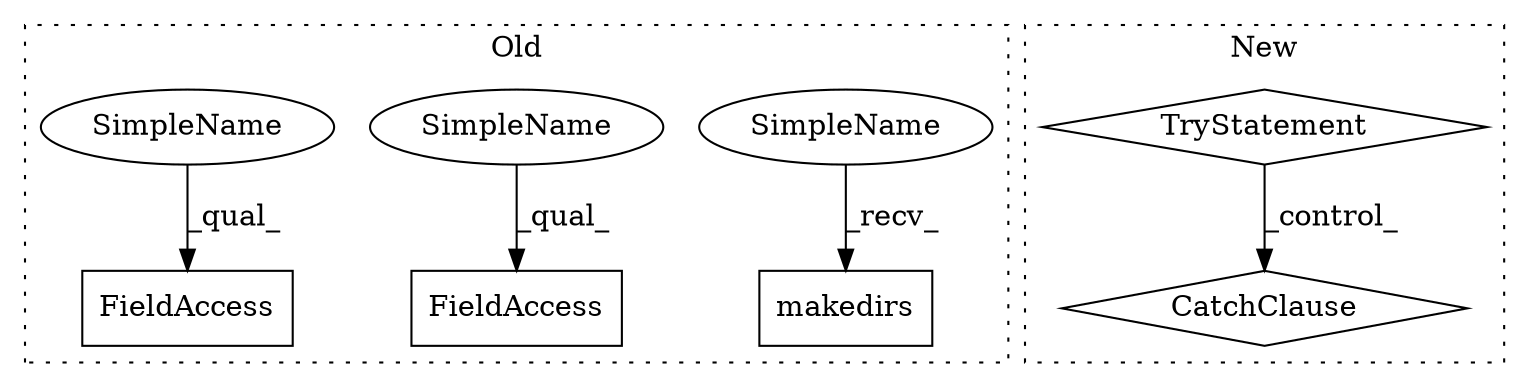 digraph G {
subgraph cluster0 {
1 [label="makedirs" a="32" s="1477,1495" l="9,1" shape="box"];
4 [label="FieldAccess" a="22" s="1439" l="7" shape="box"];
5 [label="FieldAccess" a="22" s="1393" l="7" shape="box"];
6 [label="SimpleName" a="42" s="1474" l="2" shape="ellipse"];
7 [label="SimpleName" a="42" s="1439" l="2" shape="ellipse"];
8 [label="SimpleName" a="42" s="1393" l="2" shape="ellipse"];
label = "Old";
style="dotted";
}
subgraph cluster1 {
2 [label="CatchClause" a="12" s="1463,1501" l="11,2" shape="diamond"];
3 [label="TryStatement" a="54" s="1423" l="4" shape="diamond"];
label = "New";
style="dotted";
}
3 -> 2 [label="_control_"];
6 -> 1 [label="_recv_"];
7 -> 4 [label="_qual_"];
8 -> 5 [label="_qual_"];
}